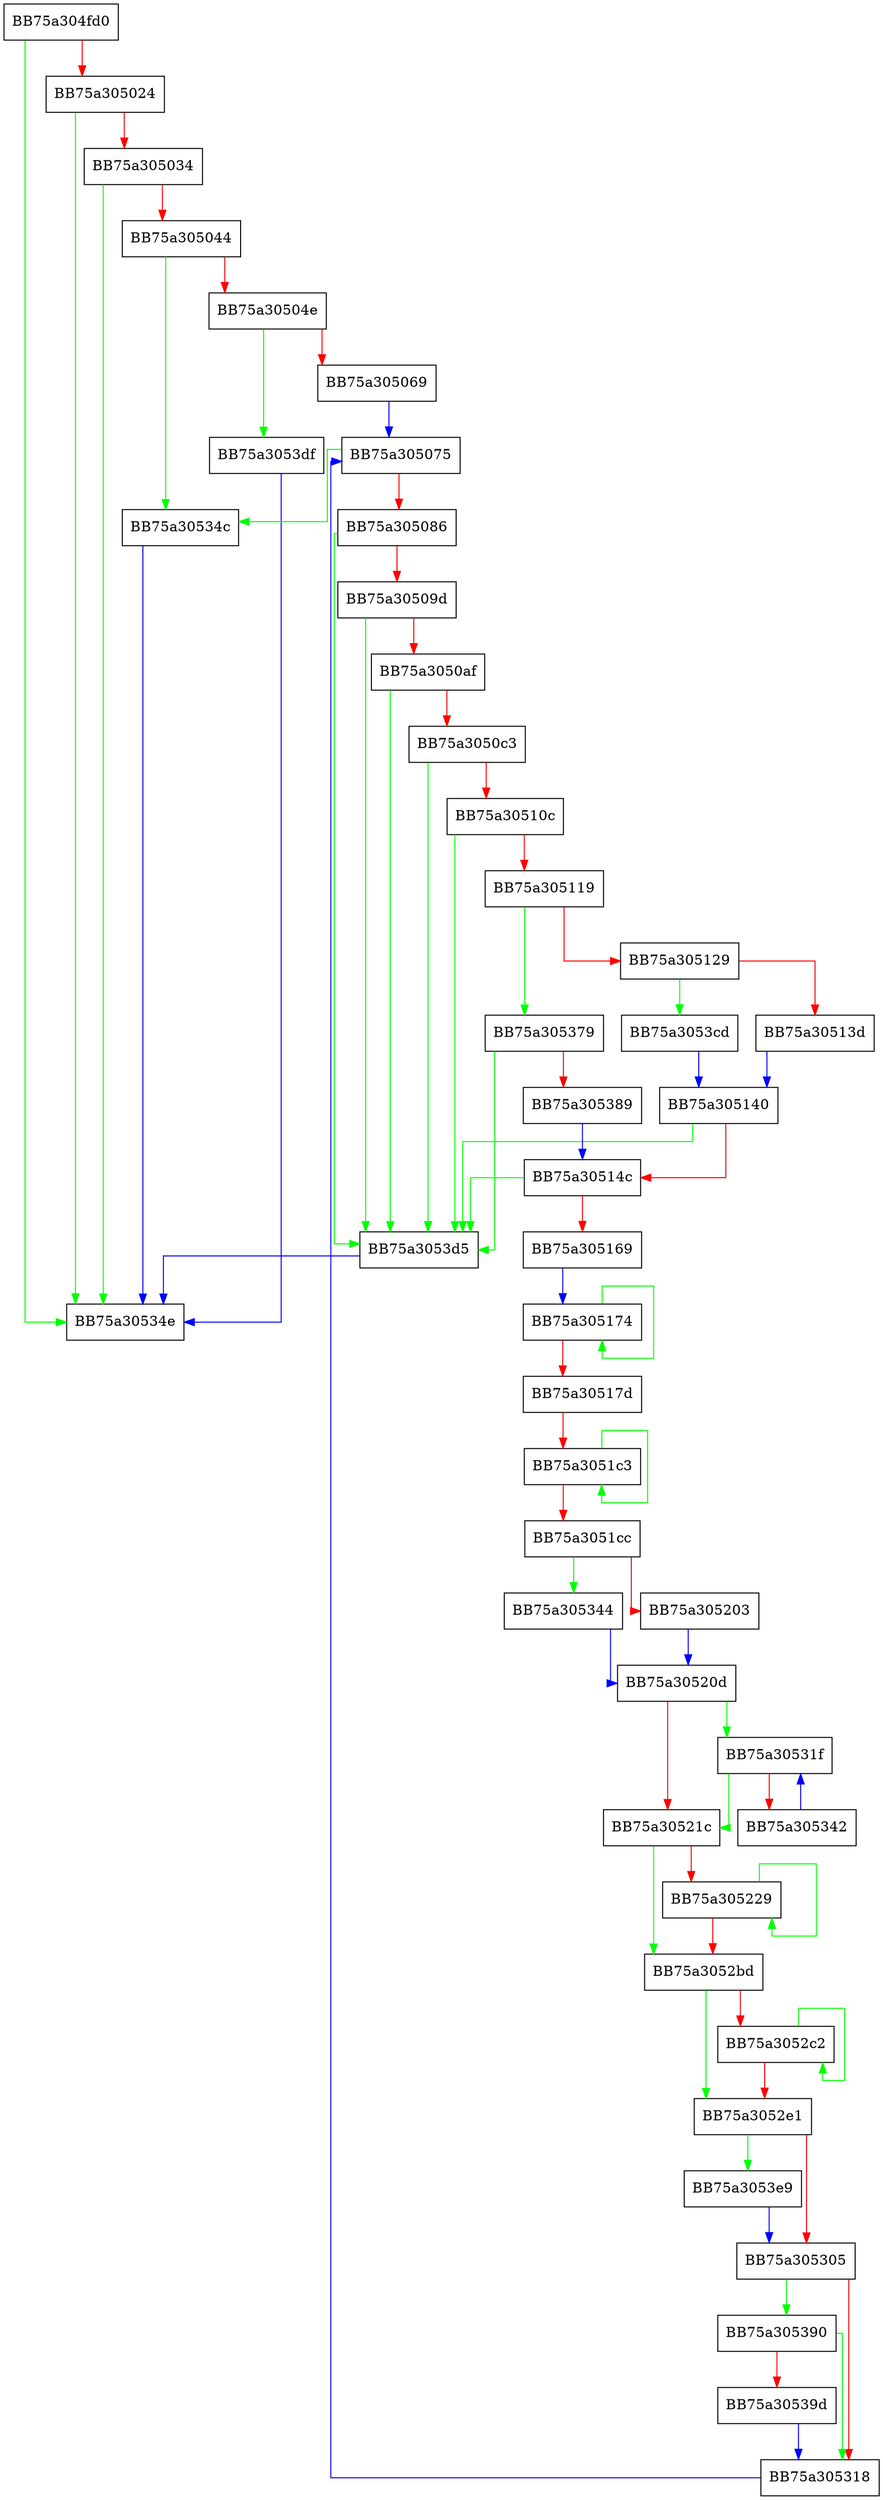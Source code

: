 digraph nvmcache_data {
  node [shape="box"];
  graph [splines=ortho];
  BB75a304fd0 -> BB75a30534e [color="green"];
  BB75a304fd0 -> BB75a305024 [color="red"];
  BB75a305024 -> BB75a30534e [color="green"];
  BB75a305024 -> BB75a305034 [color="red"];
  BB75a305034 -> BB75a30534e [color="green"];
  BB75a305034 -> BB75a305044 [color="red"];
  BB75a305044 -> BB75a30534c [color="green"];
  BB75a305044 -> BB75a30504e [color="red"];
  BB75a30504e -> BB75a3053df [color="green"];
  BB75a30504e -> BB75a305069 [color="red"];
  BB75a305069 -> BB75a305075 [color="blue"];
  BB75a305075 -> BB75a30534c [color="green"];
  BB75a305075 -> BB75a305086 [color="red"];
  BB75a305086 -> BB75a3053d5 [color="green"];
  BB75a305086 -> BB75a30509d [color="red"];
  BB75a30509d -> BB75a3053d5 [color="green"];
  BB75a30509d -> BB75a3050af [color="red"];
  BB75a3050af -> BB75a3053d5 [color="green"];
  BB75a3050af -> BB75a3050c3 [color="red"];
  BB75a3050c3 -> BB75a3053d5 [color="green"];
  BB75a3050c3 -> BB75a30510c [color="red"];
  BB75a30510c -> BB75a3053d5 [color="green"];
  BB75a30510c -> BB75a305119 [color="red"];
  BB75a305119 -> BB75a305379 [color="green"];
  BB75a305119 -> BB75a305129 [color="red"];
  BB75a305129 -> BB75a3053cd [color="green"];
  BB75a305129 -> BB75a30513d [color="red"];
  BB75a30513d -> BB75a305140 [color="blue"];
  BB75a305140 -> BB75a3053d5 [color="green"];
  BB75a305140 -> BB75a30514c [color="red"];
  BB75a30514c -> BB75a3053d5 [color="green"];
  BB75a30514c -> BB75a305169 [color="red"];
  BB75a305169 -> BB75a305174 [color="blue"];
  BB75a305174 -> BB75a305174 [color="green"];
  BB75a305174 -> BB75a30517d [color="red"];
  BB75a30517d -> BB75a3051c3 [color="red"];
  BB75a3051c3 -> BB75a3051c3 [color="green"];
  BB75a3051c3 -> BB75a3051cc [color="red"];
  BB75a3051cc -> BB75a305344 [color="green"];
  BB75a3051cc -> BB75a305203 [color="red"];
  BB75a305203 -> BB75a30520d [color="blue"];
  BB75a30520d -> BB75a30531f [color="green"];
  BB75a30520d -> BB75a30521c [color="red"];
  BB75a30521c -> BB75a3052bd [color="green"];
  BB75a30521c -> BB75a305229 [color="red"];
  BB75a305229 -> BB75a305229 [color="green"];
  BB75a305229 -> BB75a3052bd [color="red"];
  BB75a3052bd -> BB75a3052e1 [color="green"];
  BB75a3052bd -> BB75a3052c2 [color="red"];
  BB75a3052c2 -> BB75a3052c2 [color="green"];
  BB75a3052c2 -> BB75a3052e1 [color="red"];
  BB75a3052e1 -> BB75a3053e9 [color="green"];
  BB75a3052e1 -> BB75a305305 [color="red"];
  BB75a305305 -> BB75a305390 [color="green"];
  BB75a305305 -> BB75a305318 [color="red"];
  BB75a305318 -> BB75a305075 [color="blue"];
  BB75a30531f -> BB75a30521c [color="green"];
  BB75a30531f -> BB75a305342 [color="red"];
  BB75a305342 -> BB75a30531f [color="blue"];
  BB75a305344 -> BB75a30520d [color="blue"];
  BB75a30534c -> BB75a30534e [color="blue"];
  BB75a305379 -> BB75a3053d5 [color="green"];
  BB75a305379 -> BB75a305389 [color="red"];
  BB75a305389 -> BB75a30514c [color="blue"];
  BB75a305390 -> BB75a305318 [color="green"];
  BB75a305390 -> BB75a30539d [color="red"];
  BB75a30539d -> BB75a305318 [color="blue"];
  BB75a3053cd -> BB75a305140 [color="blue"];
  BB75a3053d5 -> BB75a30534e [color="blue"];
  BB75a3053df -> BB75a30534e [color="blue"];
  BB75a3053e9 -> BB75a305305 [color="blue"];
}